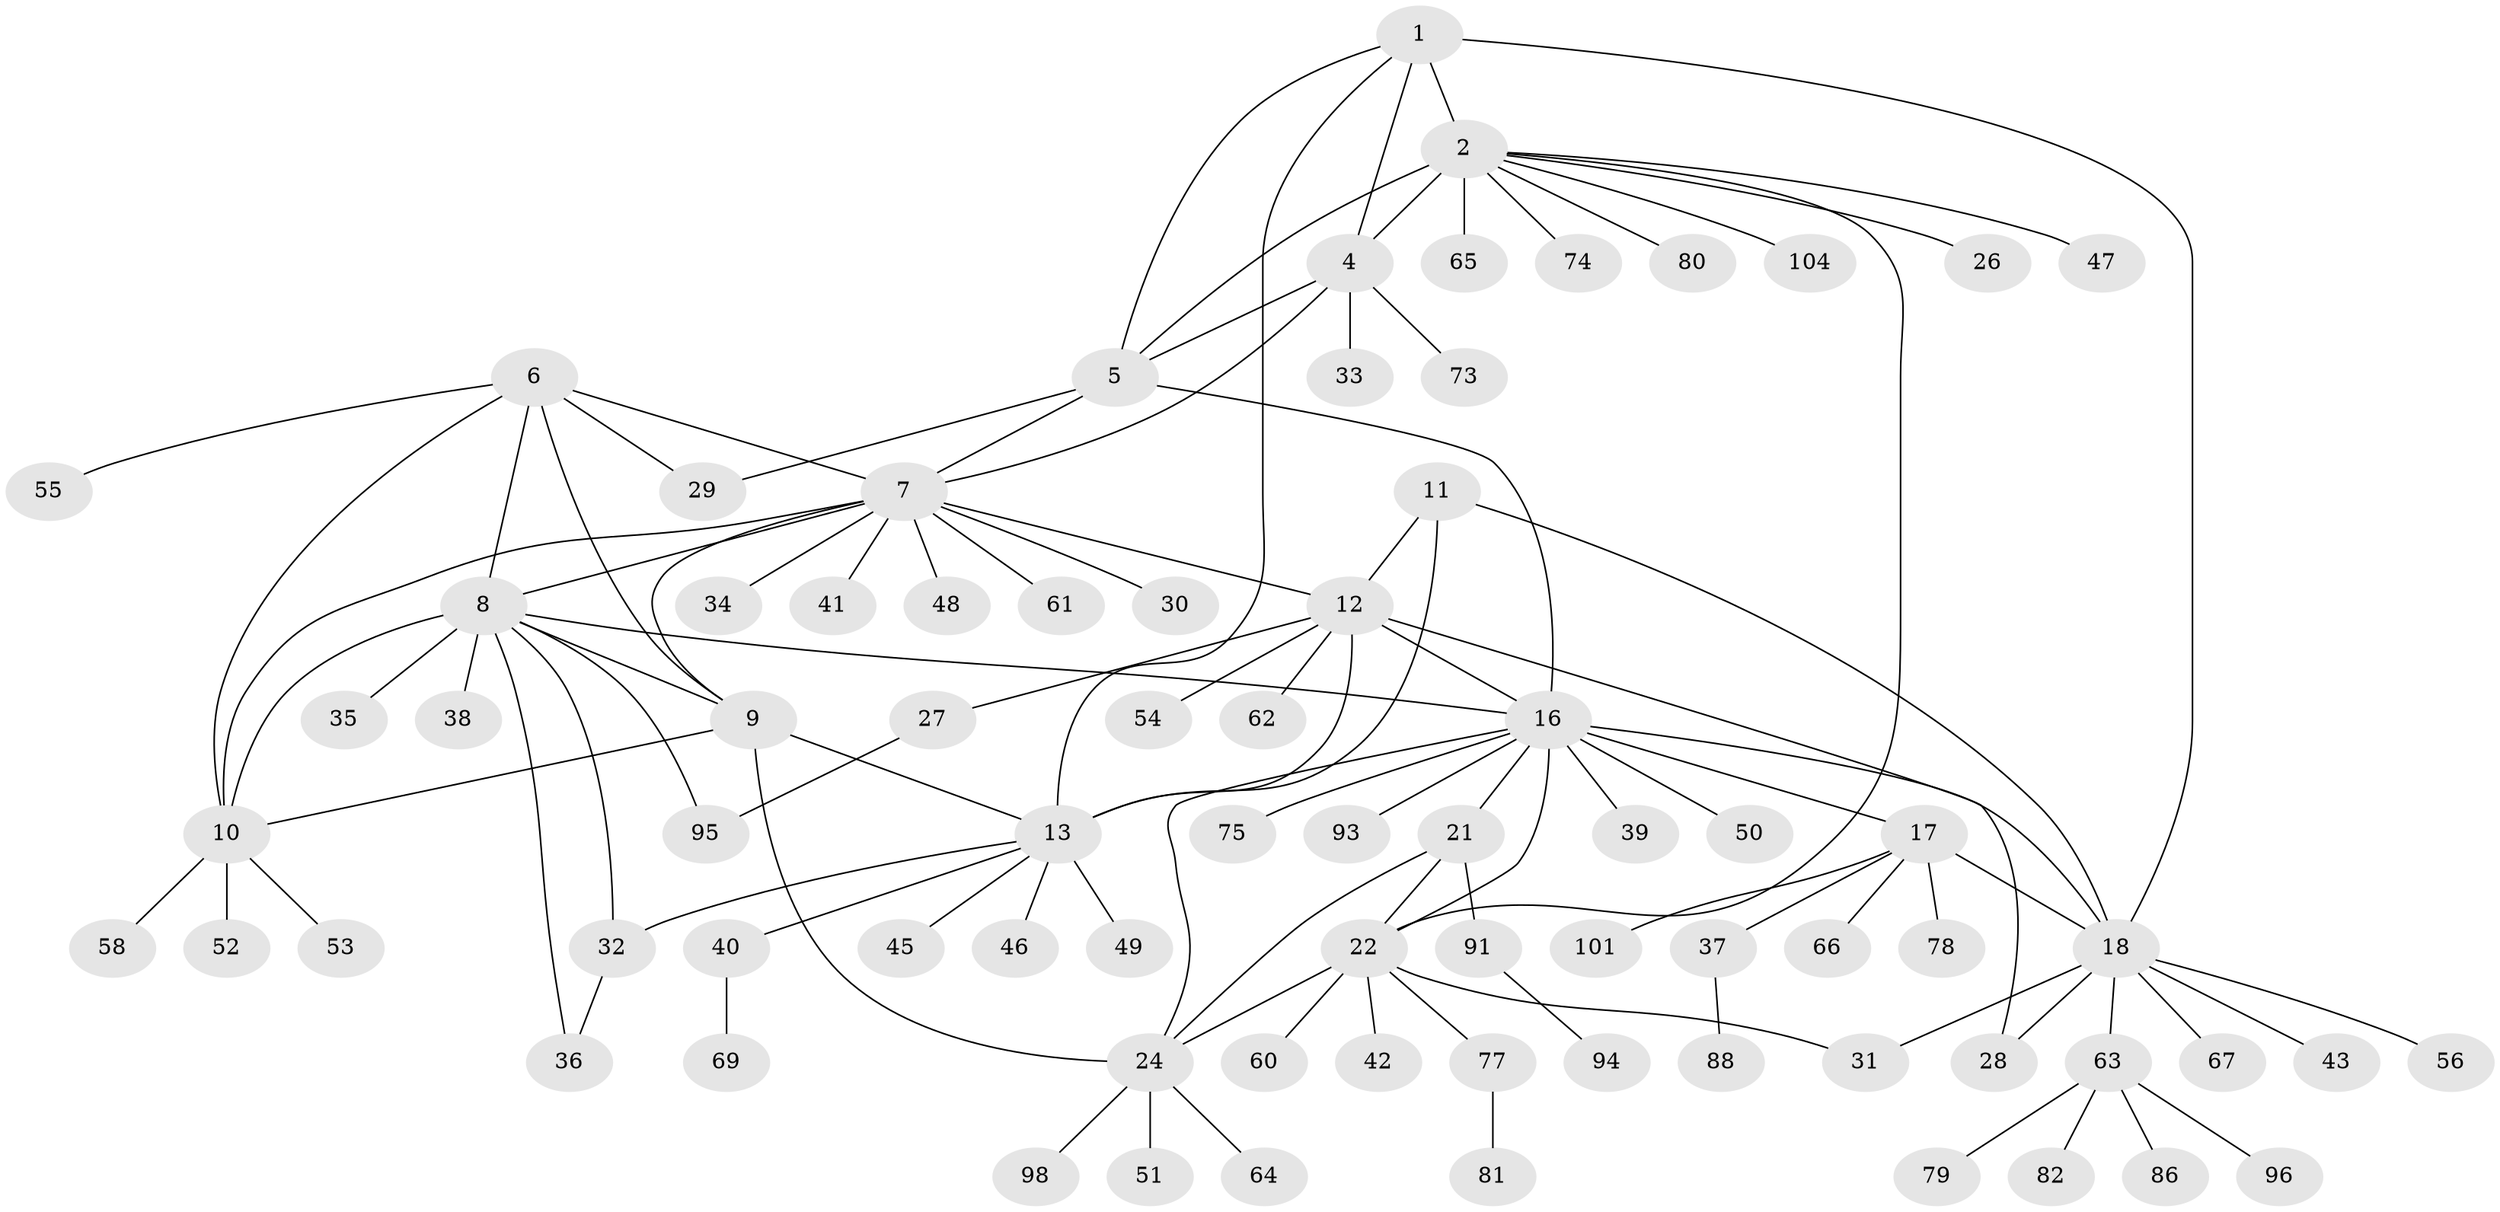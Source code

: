 // original degree distribution, {6: 0.057692307692307696, 5: 0.04807692307692308, 10: 0.028846153846153848, 8: 0.028846153846153848, 7: 0.038461538461538464, 12: 0.009615384615384616, 11: 0.009615384615384616, 9: 0.028846153846153848, 1: 0.5576923076923077, 2: 0.14423076923076922, 3: 0.04807692307692308}
// Generated by graph-tools (version 1.1) at 2025/42/03/06/25 10:42:09]
// undirected, 77 vertices, 105 edges
graph export_dot {
graph [start="1"]
  node [color=gray90,style=filled];
  1 [super="+85"];
  2 [super="+3"];
  4 [super="+92"];
  5 [super="+57"];
  6 [super="+90"];
  7 [super="+71"];
  8 [super="+72"];
  9 [super="+103"];
  10 [super="+100"];
  11 [super="+87"];
  12 [super="+15"];
  13 [super="+14"];
  16 [super="+25"];
  17 [super="+19"];
  18 [super="+20"];
  21;
  22 [super="+23"];
  24 [super="+102"];
  26;
  27;
  28 [super="+44"];
  29;
  30;
  31 [super="+59"];
  32;
  33;
  34;
  35;
  36 [super="+68"];
  37 [super="+83"];
  38;
  39;
  40 [super="+76"];
  41;
  42;
  43;
  45;
  46;
  47 [super="+70"];
  48;
  49 [super="+97"];
  50;
  51;
  52;
  53;
  54;
  55;
  56;
  58;
  60;
  61;
  62;
  63 [super="+99"];
  64;
  65;
  66;
  67;
  69;
  73 [super="+89"];
  74;
  75 [super="+84"];
  77;
  78;
  79;
  80;
  81;
  82;
  86;
  88;
  91;
  93;
  94;
  95;
  96;
  98;
  101;
  104;
  1 -- 2 [weight=2];
  1 -- 4;
  1 -- 5;
  1 -- 13;
  1 -- 18;
  2 -- 4 [weight=2];
  2 -- 5 [weight=2];
  2 -- 47;
  2 -- 65;
  2 -- 104;
  2 -- 74;
  2 -- 80;
  2 -- 26;
  2 -- 22;
  4 -- 5;
  4 -- 7;
  4 -- 33;
  4 -- 73;
  5 -- 16;
  5 -- 7;
  5 -- 29;
  6 -- 7;
  6 -- 8;
  6 -- 9;
  6 -- 10;
  6 -- 29;
  6 -- 55;
  7 -- 8;
  7 -- 9;
  7 -- 10;
  7 -- 12;
  7 -- 30;
  7 -- 34;
  7 -- 41;
  7 -- 48;
  7 -- 61;
  8 -- 9;
  8 -- 10;
  8 -- 16;
  8 -- 32;
  8 -- 35;
  8 -- 36;
  8 -- 38;
  8 -- 95;
  9 -- 10;
  9 -- 24;
  9 -- 13;
  10 -- 52;
  10 -- 53;
  10 -- 58;
  11 -- 12 [weight=2];
  11 -- 13 [weight=2];
  11 -- 18;
  12 -- 13 [weight=4];
  12 -- 27;
  12 -- 28;
  12 -- 62;
  12 -- 16;
  12 -- 54;
  13 -- 32;
  13 -- 40;
  13 -- 45;
  13 -- 49;
  13 -- 46;
  16 -- 17 [weight=2];
  16 -- 18 [weight=2];
  16 -- 50;
  16 -- 93;
  16 -- 21;
  16 -- 22 [weight=2];
  16 -- 24;
  16 -- 39;
  16 -- 75;
  17 -- 18 [weight=4];
  17 -- 37;
  17 -- 66;
  17 -- 101;
  17 -- 78;
  18 -- 43;
  18 -- 63;
  18 -- 67;
  18 -- 56;
  18 -- 28;
  18 -- 31;
  21 -- 22 [weight=2];
  21 -- 24;
  21 -- 91;
  22 -- 24 [weight=2];
  22 -- 60;
  22 -- 77;
  22 -- 42;
  22 -- 31;
  24 -- 51;
  24 -- 64;
  24 -- 98;
  27 -- 95;
  32 -- 36;
  37 -- 88;
  40 -- 69;
  63 -- 79;
  63 -- 82;
  63 -- 86;
  63 -- 96;
  77 -- 81;
  91 -- 94;
}
